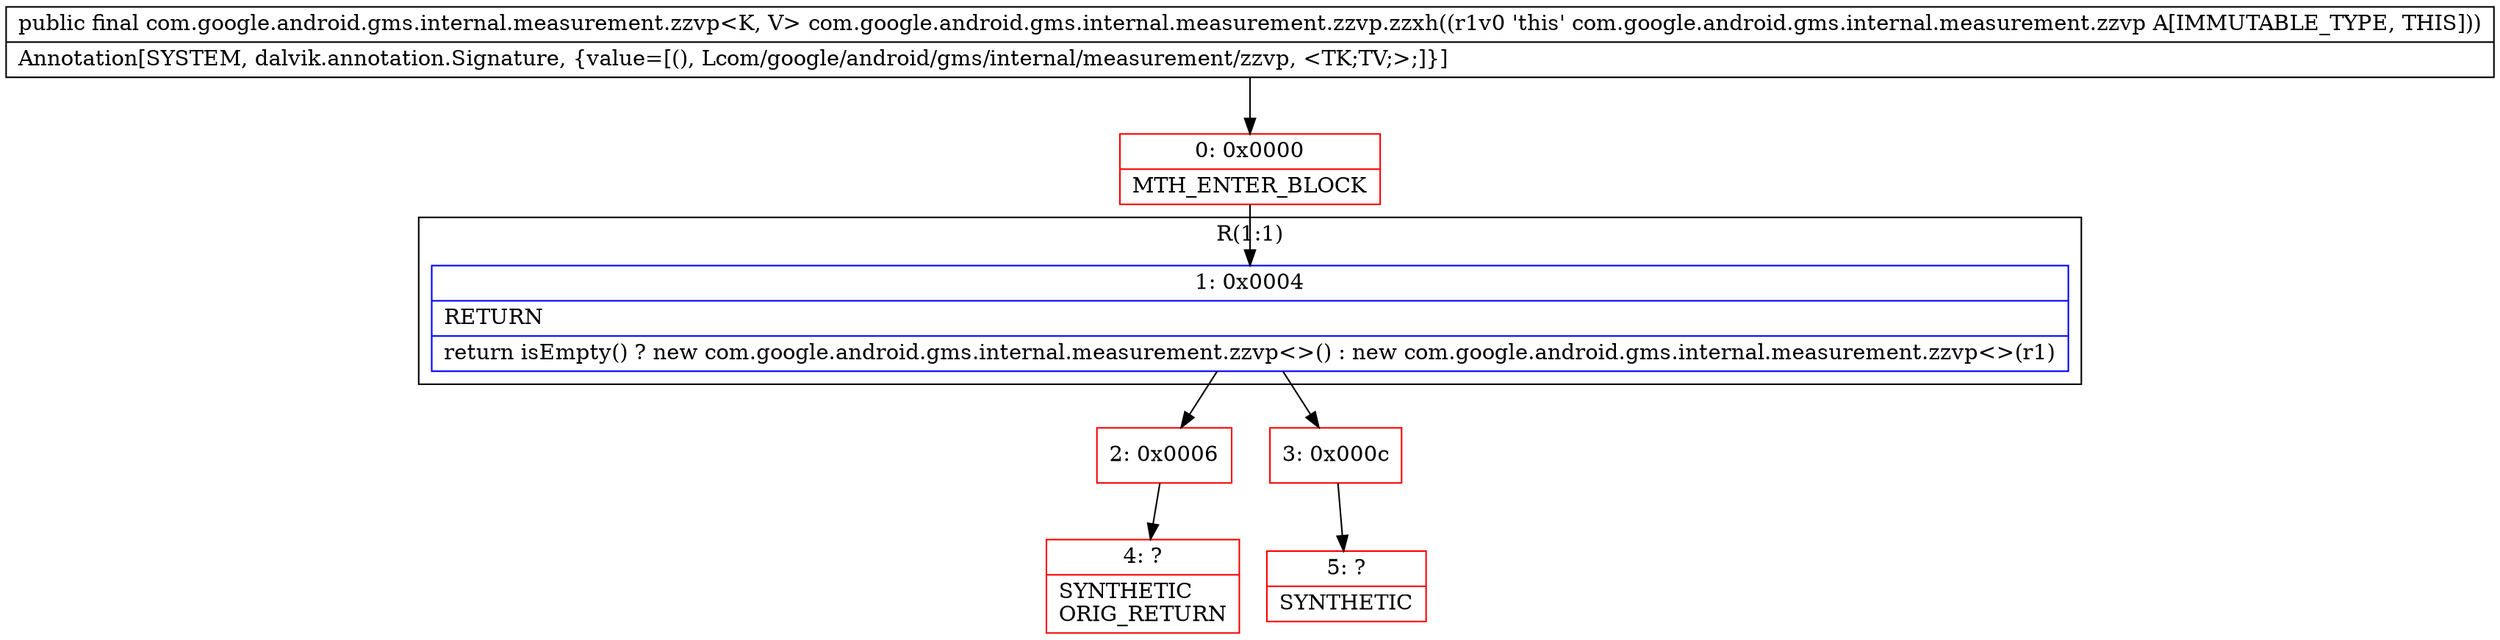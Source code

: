 digraph "CFG forcom.google.android.gms.internal.measurement.zzvp.zzxh()Lcom\/google\/android\/gms\/internal\/measurement\/zzvp;" {
subgraph cluster_Region_814134498 {
label = "R(1:1)";
node [shape=record,color=blue];
Node_1 [shape=record,label="{1\:\ 0x0004|RETURN\l|return isEmpty() ? new com.google.android.gms.internal.measurement.zzvp\<\>() : new com.google.android.gms.internal.measurement.zzvp\<\>(r1)\l}"];
}
Node_0 [shape=record,color=red,label="{0\:\ 0x0000|MTH_ENTER_BLOCK\l}"];
Node_2 [shape=record,color=red,label="{2\:\ 0x0006}"];
Node_3 [shape=record,color=red,label="{3\:\ 0x000c}"];
Node_4 [shape=record,color=red,label="{4\:\ ?|SYNTHETIC\lORIG_RETURN\l}"];
Node_5 [shape=record,color=red,label="{5\:\ ?|SYNTHETIC\l}"];
MethodNode[shape=record,label="{public final com.google.android.gms.internal.measurement.zzvp\<K, V\> com.google.android.gms.internal.measurement.zzvp.zzxh((r1v0 'this' com.google.android.gms.internal.measurement.zzvp A[IMMUTABLE_TYPE, THIS]))  | Annotation[SYSTEM, dalvik.annotation.Signature, \{value=[(), Lcom\/google\/android\/gms\/internal\/measurement\/zzvp, \<TK;TV;\>;]\}]\l}"];
MethodNode -> Node_0;
Node_1 -> Node_2;
Node_1 -> Node_3;
Node_0 -> Node_1;
Node_2 -> Node_4;
Node_3 -> Node_5;
}


